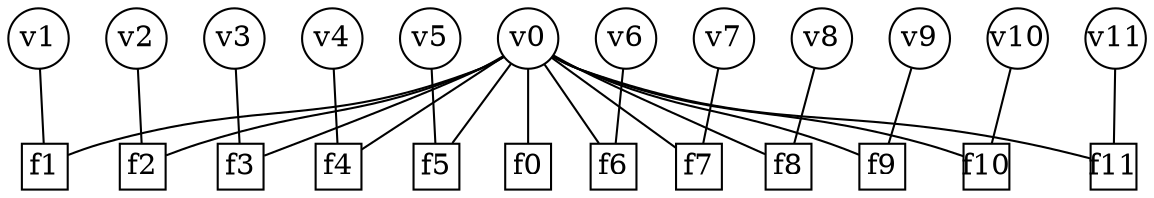 graph FactorGraph {
node[shape=circle,width=0.4,fixedsize=true];
	v0;
	v1;
	v2;
	v3;
	v4;
	v5;
	v6;
	v7;
	v8;
	v9;
	v10;
	v11;
node[shape=box,width=0.3,height=0.3,fixedsize=true];
	f0;
	f1;
	f2;
	f3;
	f4;
	f5;
	f6;
	f7;
	f8;
	f9;
	f10;
	f11;
	v0 -- f0;
	v0 -- f1;
	v0 -- f2;
	v0 -- f3;
	v0 -- f4;
	v0 -- f5;
	v0 -- f6;
	v0 -- f7;
	v0 -- f8;
	v0 -- f9;
	v0 -- f10;
	v0 -- f11;
	v1 -- f1;
	v2 -- f2;
	v3 -- f3;
	v4 -- f4;
	v5 -- f5;
	v6 -- f6;
	v7 -- f7;
	v8 -- f8;
	v9 -- f9;
	v10 -- f10;
	v11 -- f11;
}

